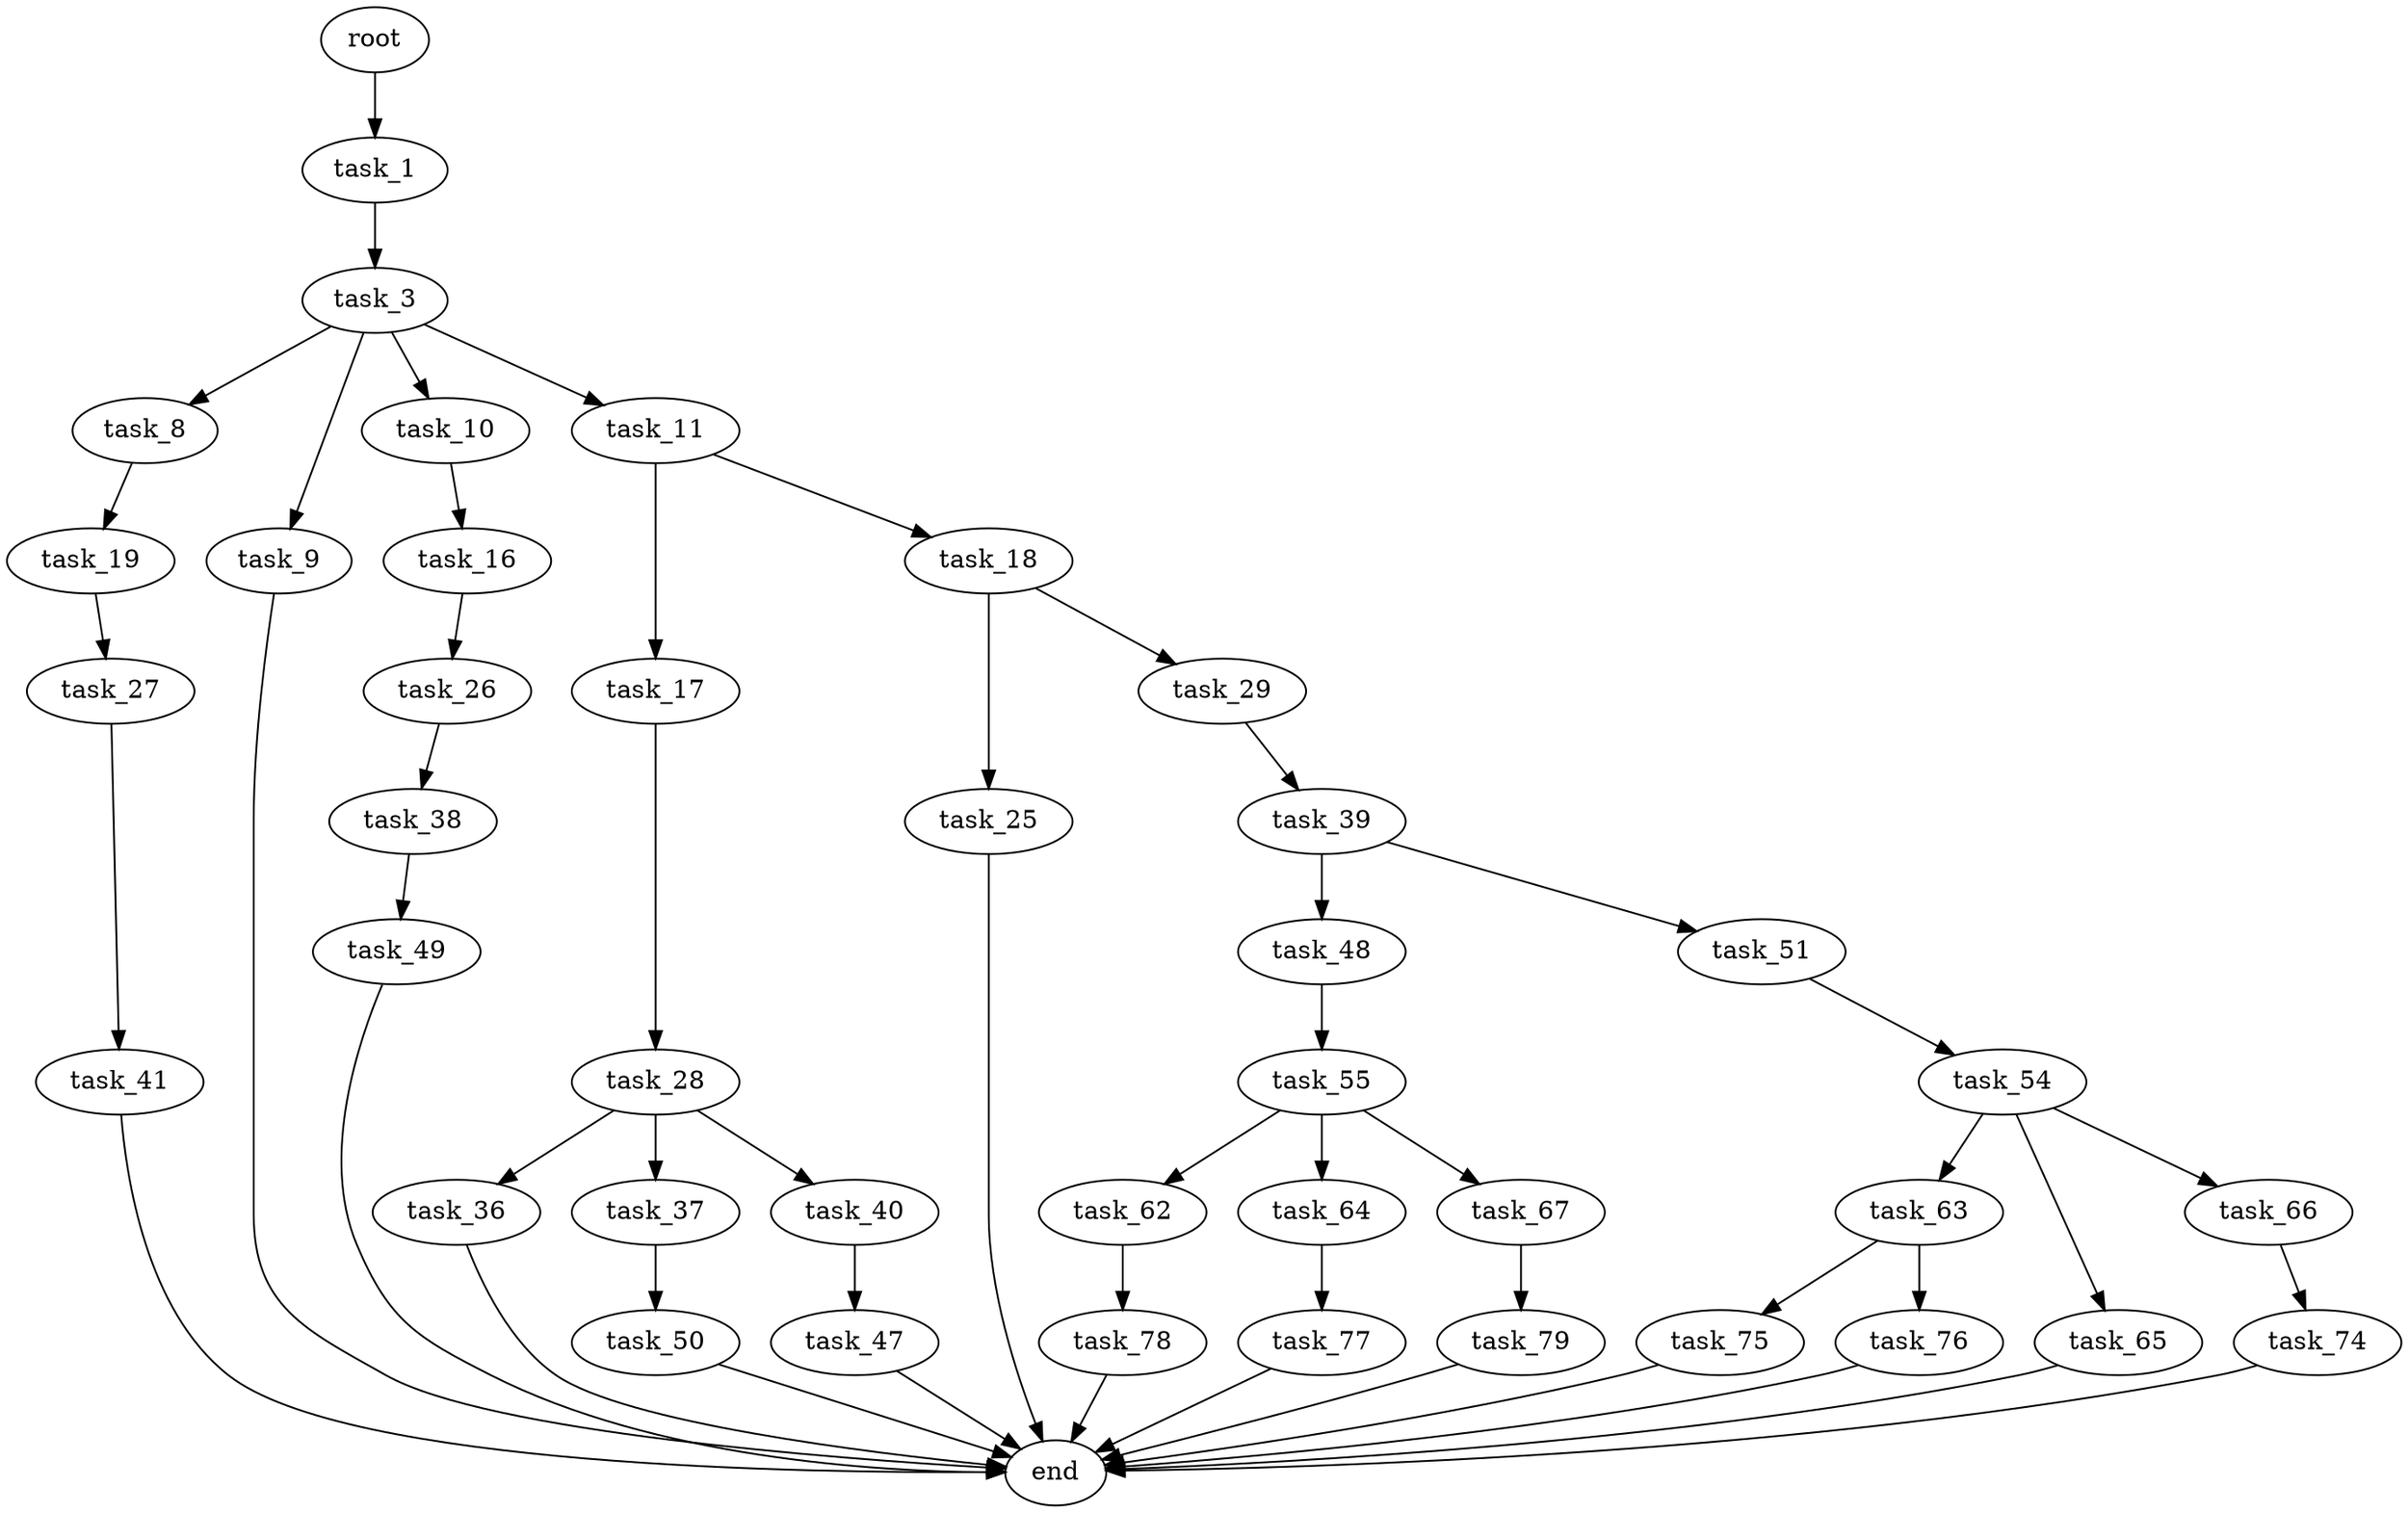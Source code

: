 digraph G {
  root [size="0.000000"];
  task_1 [size="8589934592.000000"];
  task_3 [size="134217728000.000000"];
  task_8 [size="15862675225.000000"];
  task_9 [size="148473509955.000000"];
  task_10 [size="607696525070.000000"];
  task_11 [size="68719476736.000000"];
  task_16 [size="134217728000.000000"];
  task_17 [size="9670225819.000000"];
  task_18 [size="1241956470.000000"];
  task_19 [size="44252735703.000000"];
  task_25 [size="6891549283.000000"];
  task_26 [size="10096065488.000000"];
  task_27 [size="231928233984.000000"];
  task_28 [size="549755813888.000000"];
  task_29 [size="143134905915.000000"];
  task_36 [size="8589934592.000000"];
  task_37 [size="68719476736.000000"];
  task_38 [size="368293445632.000000"];
  task_39 [size="13051682953.000000"];
  task_40 [size="25989072140.000000"];
  task_41 [size="68719476736.000000"];
  task_47 [size="8935776753.000000"];
  task_48 [size="231928233984.000000"];
  task_49 [size="267033249454.000000"];
  task_50 [size="9141583885.000000"];
  task_51 [size="1542506947.000000"];
  task_54 [size="782757789696.000000"];
  task_55 [size="782757789696.000000"];
  task_62 [size="1926988705.000000"];
  task_63 [size="41417692777.000000"];
  task_64 [size="4165774685.000000"];
  task_65 [size="231928233984.000000"];
  task_66 [size="25475547867.000000"];
  task_67 [size="117181395526.000000"];
  task_74 [size="28991029248.000000"];
  task_75 [size="331481522219.000000"];
  task_76 [size="116469417412.000000"];
  task_77 [size="782757789696.000000"];
  task_78 [size="3996012306.000000"];
  task_79 [size="1073741824000.000000"];
  end [size="0.000000"];

  root -> task_1 [size="1.000000"];
  task_1 -> task_3 [size="33554432.000000"];
  task_3 -> task_8 [size="209715200.000000"];
  task_3 -> task_9 [size="209715200.000000"];
  task_3 -> task_10 [size="209715200.000000"];
  task_3 -> task_11 [size="209715200.000000"];
  task_8 -> task_19 [size="411041792.000000"];
  task_9 -> end [size="1.000000"];
  task_10 -> task_16 [size="411041792.000000"];
  task_11 -> task_17 [size="134217728.000000"];
  task_11 -> task_18 [size="134217728.000000"];
  task_16 -> task_26 [size="209715200.000000"];
  task_17 -> task_28 [size="301989888.000000"];
  task_18 -> task_25 [size="75497472.000000"];
  task_18 -> task_29 [size="75497472.000000"];
  task_19 -> task_27 [size="33554432.000000"];
  task_25 -> end [size="1.000000"];
  task_26 -> task_38 [size="301989888.000000"];
  task_27 -> task_41 [size="301989888.000000"];
  task_28 -> task_36 [size="536870912.000000"];
  task_28 -> task_37 [size="536870912.000000"];
  task_28 -> task_40 [size="536870912.000000"];
  task_29 -> task_39 [size="301989888.000000"];
  task_36 -> end [size="1.000000"];
  task_37 -> task_50 [size="134217728.000000"];
  task_38 -> task_49 [size="411041792.000000"];
  task_39 -> task_48 [size="679477248.000000"];
  task_39 -> task_51 [size="679477248.000000"];
  task_40 -> task_47 [size="411041792.000000"];
  task_41 -> end [size="1.000000"];
  task_47 -> end [size="1.000000"];
  task_48 -> task_55 [size="301989888.000000"];
  task_49 -> end [size="1.000000"];
  task_50 -> end [size="1.000000"];
  task_51 -> task_54 [size="33554432.000000"];
  task_54 -> task_63 [size="679477248.000000"];
  task_54 -> task_65 [size="679477248.000000"];
  task_54 -> task_66 [size="679477248.000000"];
  task_55 -> task_62 [size="679477248.000000"];
  task_55 -> task_64 [size="679477248.000000"];
  task_55 -> task_67 [size="679477248.000000"];
  task_62 -> task_78 [size="33554432.000000"];
  task_63 -> task_75 [size="75497472.000000"];
  task_63 -> task_76 [size="75497472.000000"];
  task_64 -> task_77 [size="411041792.000000"];
  task_65 -> end [size="1.000000"];
  task_66 -> task_74 [size="679477248.000000"];
  task_67 -> task_79 [size="301989888.000000"];
  task_74 -> end [size="1.000000"];
  task_75 -> end [size="1.000000"];
  task_76 -> end [size="1.000000"];
  task_77 -> end [size="1.000000"];
  task_78 -> end [size="1.000000"];
  task_79 -> end [size="1.000000"];
}

